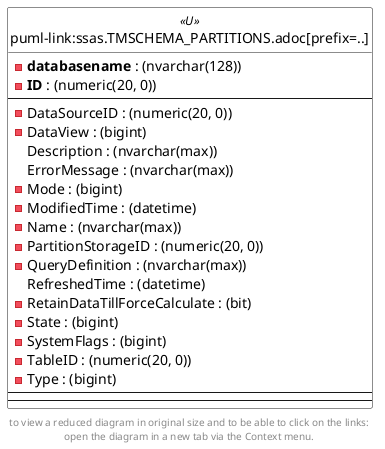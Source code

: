 @startuml
left to right direction
'top to bottom direction
hide circle
'avoide "." issues:
set namespaceSeparator none


skinparam class {
  BackgroundColor White
  BackgroundColor<<FN>> Yellow
  BackgroundColor<<FS>> Yellow
  BackgroundColor<<FT>> LightGray
  BackgroundColor<<IF>> Yellow
  BackgroundColor<<IS>> Yellow
  BackgroundColor<<P>> Aqua
  BackgroundColor<<PC>> Aqua
  BackgroundColor<<SN>> Yellow
  BackgroundColor<<SO>> SlateBlue
  BackgroundColor<<TF>> LightGray
  BackgroundColor<<TR>> Tomato
  BackgroundColor<<U>> White
  BackgroundColor<<V>> WhiteSmoke
  BackgroundColor<<X>> Aqua
}


entity "puml-link:ssas.TMSCHEMA_PARTITIONS.adoc[prefix=..]" as ssas.TMSCHEMA_PARTITIONS << U >> {
  - **databasename** : (nvarchar(128))
  - **ID** : (numeric(20, 0))
  --
  - DataSourceID : (numeric(20, 0))
  - DataView : (bigint)
  Description : (nvarchar(max))
  ErrorMessage : (nvarchar(max))
  - Mode : (bigint)
  - ModifiedTime : (datetime)
  - Name : (nvarchar(max))
  - PartitionStorageID : (numeric(20, 0))
  - QueryDefinition : (nvarchar(max))
  RefreshedTime : (datetime)
  - RetainDataTillForceCalculate : (bit)
  - State : (bigint)
  - SystemFlags : (bigint)
  - TableID : (numeric(20, 0))
  - Type : (bigint)
  --
  --
}



footer
to view a reduced diagram in original size and to be able to click on the links:
open the diagram in a new tab via the Context menu.
end footer

@enduml

